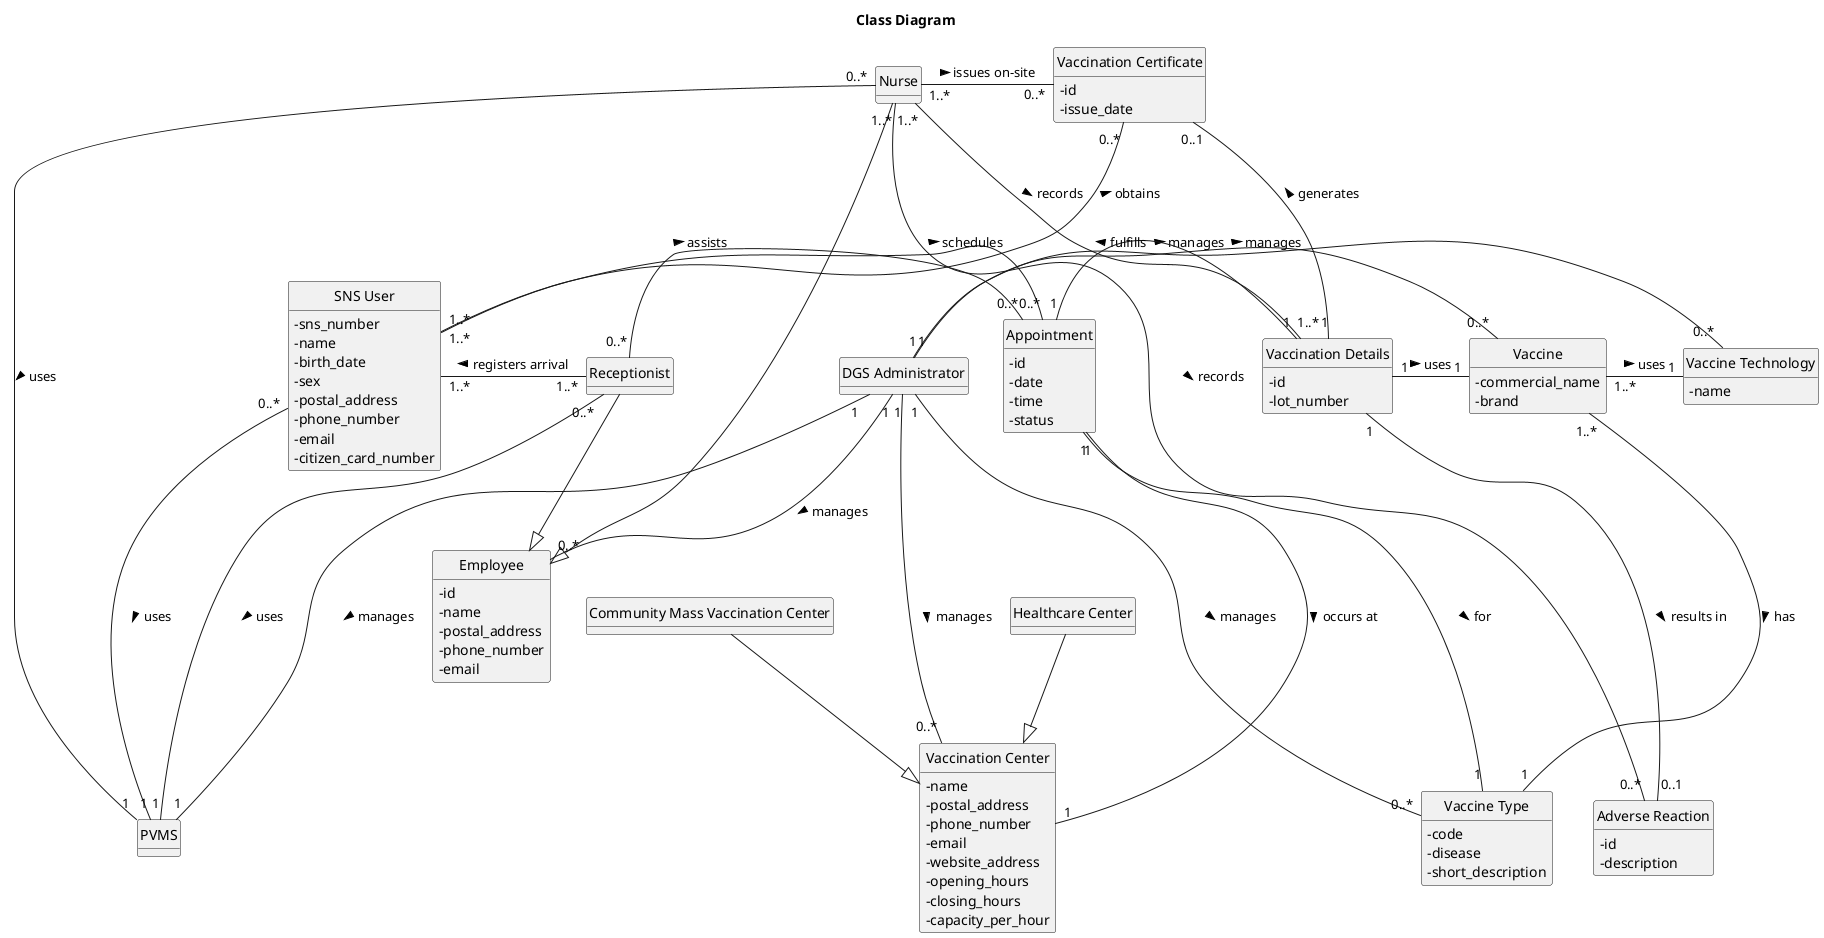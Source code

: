 @startuml
'https://plantuml.com/class-diagram

title Class Diagram

skinparam classAttributeIconSize 0
hide circle
hide methods

class "DGS Administrator" {
}

class "SNS User" {
  - sns_number
  - name
  - birth_date
  - sex
  - postal_address
  - phone_number
  - email
  - citizen_card_number
}

class Employee {
  - id
  - name
  - postal_address
  - phone_number
  - email
}

class Nurse {
}

class Receptionist {
}

class "Vaccination Center" {
  - name
  - postal_address
  - phone_number
  - email
  - website_address
  - opening_hours
  - closing_hours
  - capacity_per_hour
}

class "Healthcare Center" {

}

class "Community Mass Vaccination Center" {

}


class Vaccine {
  - commercial_name
  - brand
}

class "Vaccine Type" {
  - code
  - disease
  - short_description
}

class "Vaccine Technology" {
  - name
}

class Appointment {
  - id
  - date
  - time
  - status
}


class "Vaccination Details" {
  - id
  - lot_number
}

class "Adverse Reaction" {
  - id
  - description
}

class "Vaccination Certificate" {
  - id
  - issue_date
}


class PVMS {
}



' --- Heranças ---

Nurse --|> Employee
Receptionist --|> Employee
"Healthcare Center" --|> "Vaccination Center"
"Community Mass Vaccination Center" --|> "Vaccination Center"



' --- Gestão de Entidades (Admin) ---


"DGS Administrator" "1" -down-- "1" PVMS: manages >
"DGS Administrator" "1" -right-- "0..*" Employee:  manages >
"DGS Administrator" "1" -right-- "0..*" "Vaccination Center": manages >
"DGS Administrator" "1" -right-- "0..*" Vaccine: manages >
"DGS Administrator" "1" -right-- "0..*" "Vaccine Type": manages >
"DGS Administrator" "1" -right-- "0..*" "Vaccine Technology": manages >


' --- Utilização do Sistema ---

Nurse "0..*" -down-- "1" PVMS: uses >
Receptionist "0..*" -down-- "1" PVMS: uses >
"SNS User" "0..*" -down-- "1" PVMS: uses >


' --- Relações do Processo ---

' Agendamento
"SNS User" "1..*" -right-- "0..*" Appointment: schedules >
Receptionist "0..*" -right-- "0..*" Appointment: assists >
Appointment "1" -down-- "1" "Vaccination Center": occurs at >
Appointment "1" -down-- "1" "Vaccine Type": for >

' Fluxo no Centro
Receptionist "1..*" -left-- "1..*" "SNS User": registers arrival >
Nurse "1..*" -right-- "1..*" "Vaccination Details": records >
Nurse "1..*" -right-- "0..*" "Adverse Reaction": records >
Nurse "1..*" -right-- "0..*" "Vaccination Certificate": issues on-site >

' Relações de Eventos
"Vaccination Details" "1" -left-- "1" Appointment: fulfills >
"Vaccination Details" "1" -right-- "1" Vaccine: uses >
"Vaccination Details" "1" -down-- "0..1" "Adverse Reaction": results in >
"Vaccination Details" "1" -down-- "0..1" "Vaccination Certificate": generates >

"SNS User" "1..*" -up-- "0..*" "Vaccination Certificate": obtains >

' Definição de Vacinas
Vaccine "1..*" -right-- "1" "Vaccine Type": has >
Vaccine "1..*" -right-- "1" "Vaccine Technology": uses >

@enduml